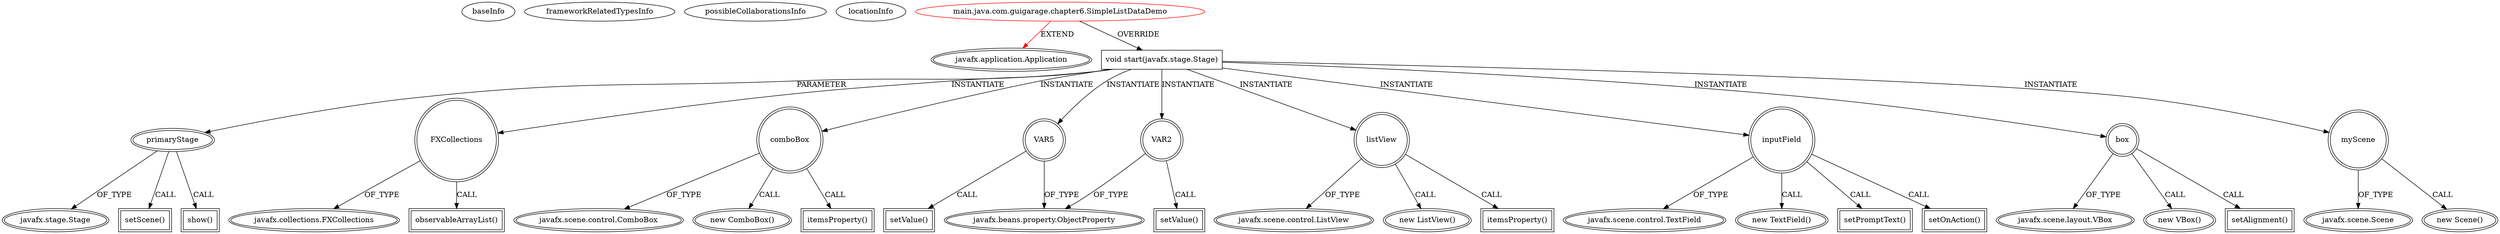 digraph {
baseInfo[graphId=2884,category="extension_graph",isAnonymous=false,possibleRelation=false]
frameworkRelatedTypesInfo[0="javafx.application.Application"]
possibleCollaborationsInfo[]
locationInfo[projectName="guigarage-mastering-javafx-controls",filePath="/guigarage-mastering-javafx-controls/mastering-javafx-controls-master/src/main/java/com/guigarage/chapter6/SimpleListDataDemo.java",contextSignature="SimpleListDataDemo",graphId="2884"]
0[label="main.java.com.guigarage.chapter6.SimpleListDataDemo",vertexType="ROOT_CLIENT_CLASS_DECLARATION",isFrameworkType=false,color=red]
1[label="javafx.application.Application",vertexType="FRAMEWORK_CLASS_TYPE",isFrameworkType=true,peripheries=2]
2[label="void start(javafx.stage.Stage)",vertexType="OVERRIDING_METHOD_DECLARATION",isFrameworkType=false,shape=box]
3[label="primaryStage",vertexType="PARAMETER_DECLARATION",isFrameworkType=true,peripheries=2]
4[label="javafx.stage.Stage",vertexType="FRAMEWORK_CLASS_TYPE",isFrameworkType=true,peripheries=2]
5[label="FXCollections",vertexType="VARIABLE_EXPRESION",isFrameworkType=true,peripheries=2,shape=circle]
7[label="javafx.collections.FXCollections",vertexType="FRAMEWORK_CLASS_TYPE",isFrameworkType=true,peripheries=2]
6[label="observableArrayList()",vertexType="INSIDE_CALL",isFrameworkType=true,peripheries=2,shape=box]
9[label="comboBox",vertexType="VARIABLE_EXPRESION",isFrameworkType=true,peripheries=2,shape=circle]
10[label="javafx.scene.control.ComboBox",vertexType="FRAMEWORK_CLASS_TYPE",isFrameworkType=true,peripheries=2]
8[label="new ComboBox()",vertexType="CONSTRUCTOR_CALL",isFrameworkType=true,peripheries=2]
11[label="VAR2",vertexType="VARIABLE_EXPRESION",isFrameworkType=true,peripheries=2,shape=circle]
13[label="javafx.beans.property.ObjectProperty",vertexType="FRAMEWORK_CLASS_TYPE",isFrameworkType=true,peripheries=2]
12[label="setValue()",vertexType="INSIDE_CALL",isFrameworkType=true,peripheries=2,shape=box]
15[label="itemsProperty()",vertexType="INSIDE_CALL",isFrameworkType=true,peripheries=2,shape=box]
17[label="listView",vertexType="VARIABLE_EXPRESION",isFrameworkType=true,peripheries=2,shape=circle]
18[label="javafx.scene.control.ListView",vertexType="FRAMEWORK_CLASS_TYPE",isFrameworkType=true,peripheries=2]
16[label="new ListView()",vertexType="CONSTRUCTOR_CALL",isFrameworkType=true,peripheries=2]
19[label="VAR5",vertexType="VARIABLE_EXPRESION",isFrameworkType=true,peripheries=2,shape=circle]
20[label="setValue()",vertexType="INSIDE_CALL",isFrameworkType=true,peripheries=2,shape=box]
23[label="itemsProperty()",vertexType="INSIDE_CALL",isFrameworkType=true,peripheries=2,shape=box]
25[label="inputField",vertexType="VARIABLE_EXPRESION",isFrameworkType=true,peripheries=2,shape=circle]
26[label="javafx.scene.control.TextField",vertexType="FRAMEWORK_CLASS_TYPE",isFrameworkType=true,peripheries=2]
24[label="new TextField()",vertexType="CONSTRUCTOR_CALL",isFrameworkType=true,peripheries=2]
28[label="setPromptText()",vertexType="INSIDE_CALL",isFrameworkType=true,peripheries=2,shape=box]
30[label="setOnAction()",vertexType="INSIDE_CALL",isFrameworkType=true,peripheries=2,shape=box]
32[label="box",vertexType="VARIABLE_EXPRESION",isFrameworkType=true,peripheries=2,shape=circle]
33[label="javafx.scene.layout.VBox",vertexType="FRAMEWORK_CLASS_TYPE",isFrameworkType=true,peripheries=2]
31[label="new VBox()",vertexType="CONSTRUCTOR_CALL",isFrameworkType=true,peripheries=2]
35[label="setAlignment()",vertexType="INSIDE_CALL",isFrameworkType=true,peripheries=2,shape=box]
37[label="myScene",vertexType="VARIABLE_EXPRESION",isFrameworkType=true,peripheries=2,shape=circle]
38[label="javafx.scene.Scene",vertexType="FRAMEWORK_CLASS_TYPE",isFrameworkType=true,peripheries=2]
36[label="new Scene()",vertexType="CONSTRUCTOR_CALL",isFrameworkType=true,peripheries=2]
40[label="setScene()",vertexType="INSIDE_CALL",isFrameworkType=true,peripheries=2,shape=box]
42[label="show()",vertexType="INSIDE_CALL",isFrameworkType=true,peripheries=2,shape=box]
0->1[label="EXTEND",color=red]
0->2[label="OVERRIDE"]
3->4[label="OF_TYPE"]
2->3[label="PARAMETER"]
2->5[label="INSTANTIATE"]
5->7[label="OF_TYPE"]
5->6[label="CALL"]
2->9[label="INSTANTIATE"]
9->10[label="OF_TYPE"]
9->8[label="CALL"]
2->11[label="INSTANTIATE"]
11->13[label="OF_TYPE"]
11->12[label="CALL"]
9->15[label="CALL"]
2->17[label="INSTANTIATE"]
17->18[label="OF_TYPE"]
17->16[label="CALL"]
2->19[label="INSTANTIATE"]
19->13[label="OF_TYPE"]
19->20[label="CALL"]
17->23[label="CALL"]
2->25[label="INSTANTIATE"]
25->26[label="OF_TYPE"]
25->24[label="CALL"]
25->28[label="CALL"]
25->30[label="CALL"]
2->32[label="INSTANTIATE"]
32->33[label="OF_TYPE"]
32->31[label="CALL"]
32->35[label="CALL"]
2->37[label="INSTANTIATE"]
37->38[label="OF_TYPE"]
37->36[label="CALL"]
3->40[label="CALL"]
3->42[label="CALL"]
}
